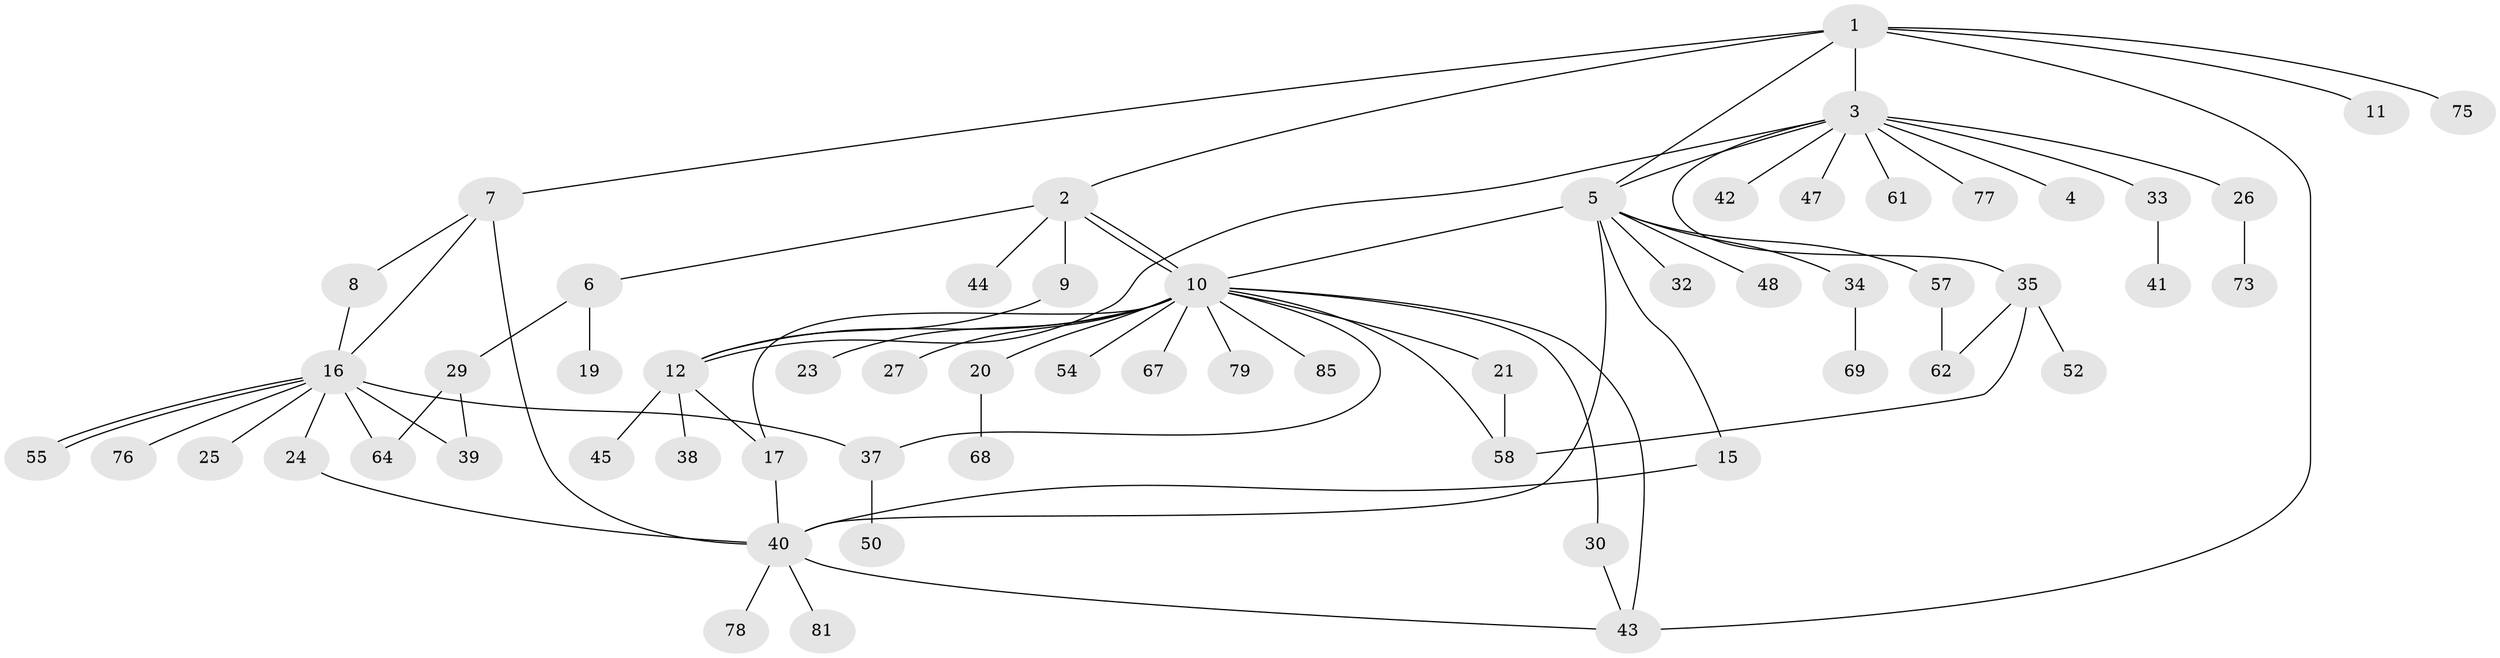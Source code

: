 // original degree distribution, {9: 0.011764705882352941, 7: 0.011764705882352941, 6: 0.03529411764705882, 2: 0.2823529411764706, 10: 0.023529411764705882, 4: 0.03529411764705882, 3: 0.11764705882352941, 17: 0.011764705882352941, 1: 0.4470588235294118, 8: 0.011764705882352941, 5: 0.011764705882352941}
// Generated by graph-tools (version 1.1) at 2025/11/02/27/25 16:11:15]
// undirected, 60 vertices, 80 edges
graph export_dot {
graph [start="1"]
  node [color=gray90,style=filled];
  1 [super="+82"];
  2 [super="+59"];
  3 [super="+18"];
  4 [super="+51"];
  5 [super="+36"];
  6 [super="+22"];
  7 [super="+56"];
  8 [super="+46"];
  9 [super="+14"];
  10 [super="+13"];
  11;
  12 [super="+70"];
  15;
  16 [super="+83"];
  17;
  19 [super="+31"];
  20;
  21;
  23;
  24;
  25 [super="+63"];
  26 [super="+28"];
  27;
  29;
  30;
  32;
  33;
  34;
  35 [super="+80"];
  37 [super="+49"];
  38 [super="+65"];
  39 [super="+74"];
  40 [super="+60"];
  41;
  42;
  43 [super="+72"];
  44;
  45;
  47;
  48 [super="+53"];
  50;
  52;
  54;
  55;
  57 [super="+71"];
  58 [super="+66"];
  61;
  62;
  64 [super="+84"];
  67;
  68;
  69;
  73;
  75;
  76;
  77;
  78;
  79;
  81;
  85;
  1 -- 2;
  1 -- 3 [weight=2];
  1 -- 5;
  1 -- 7;
  1 -- 11;
  1 -- 43;
  1 -- 75;
  2 -- 6;
  2 -- 9;
  2 -- 10;
  2 -- 10;
  2 -- 44;
  3 -- 4;
  3 -- 12;
  3 -- 33;
  3 -- 61;
  3 -- 35;
  3 -- 5;
  3 -- 42;
  3 -- 77;
  3 -- 47;
  3 -- 26;
  5 -- 10;
  5 -- 15;
  5 -- 32;
  5 -- 34;
  5 -- 40;
  5 -- 48;
  5 -- 57;
  6 -- 19;
  6 -- 29;
  7 -- 8;
  7 -- 16;
  7 -- 40;
  8 -- 16;
  9 -- 12;
  10 -- 17;
  10 -- 20;
  10 -- 21;
  10 -- 23;
  10 -- 27;
  10 -- 30;
  10 -- 43;
  10 -- 54;
  10 -- 67;
  10 -- 79;
  10 -- 85;
  10 -- 12;
  10 -- 58;
  10 -- 37;
  12 -- 17;
  12 -- 38;
  12 -- 45;
  15 -- 40;
  16 -- 24;
  16 -- 25;
  16 -- 37;
  16 -- 55;
  16 -- 55;
  16 -- 64;
  16 -- 76;
  16 -- 39;
  17 -- 40;
  20 -- 68;
  21 -- 58;
  24 -- 40;
  26 -- 73;
  29 -- 39;
  29 -- 64;
  30 -- 43;
  33 -- 41;
  34 -- 69;
  35 -- 52;
  35 -- 62;
  35 -- 58;
  37 -- 50;
  40 -- 81;
  40 -- 43;
  40 -- 78;
  57 -- 62;
}
